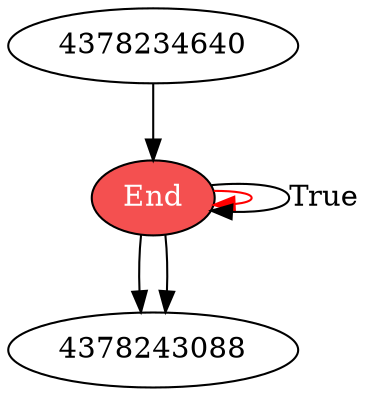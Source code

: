 digraph my_graph {
bgcolor="white"
L0 [shape=ellipse] [label="Start"] [type="START"] [style=filled fillcolor="#0B2447" fontcolor=white]
L0 [shape=diamond] [label="['len(array) < 2']"] [type="CONDITIONS"] [style=filled fillcolor="#ECB365" fontcolor=black]
L0 [shape=ellipse] [label="array"] [type="RETURN"] [style=filled fillcolor="#BAD7E9" fontcolor=black]
L0 [shape=rect] [label="low, same, high = [], [], []
pivot = array[randint(0, len(array) - 1)]
"] [type="STATEMENT"] [style=filled fillcolor="#FFC6D3" fontcolor=black]
L0 [shape=ellipse] [label="End"] [type="END"] [style=filled fillcolor="#F45050" fontcolor=white]
4378234640 -> L0   [source="@if_to_prev_node : {} -> ACNode(_info={'conditions': ['len(array) < 2'], 'type': 'IF'}, _type='CONDITIONS', _indent=4, _line_no=0)"]
L0 -> L0 [color=red]  [source="@if_to_next_sibling : ACNode(_info={'conditions': ['len(array) < 2'], 'type': 'IF'}, _type='CONDITIONS', _indent=4, _line_no=0) -> ACNode(_info={'type': 'ASSIGN', 'value': 'low, same, high = [], [], []\npivot = array[randint(0, len(array) - 1)]\n'}, _type='STATEMENT', _indent=4, _line_no=0)"]
{rank=same; L0; L0;}
L0 -> 4378243088   [source="@return_to_end : ACNode(_info={'name': 'array'}, _type='RETURN', _indent=8, _line_no=0) -> {}"]
L0 -> L0  [label=True] [source="@return_2 : ACNode(_info={'conditions': ['len(array) < 2'], 'type': 'IF'}, _type='CONDITIONS', _indent=4, _line_no=0) -> ACNode(_info={'name': 'array'}, _type='RETURN', _indent=8, _line_no=0)"]
L0 -> 4378243088   [source="@prev_to_end : ACNode(_info={'type': 'ASSIGN', 'value': 'low, same, high = [], [], []\npivot = array[randint(0, len(array) - 1)]\n'}, _type='STATEMENT', _indent=4, _line_no=0) -> {}"]

}
